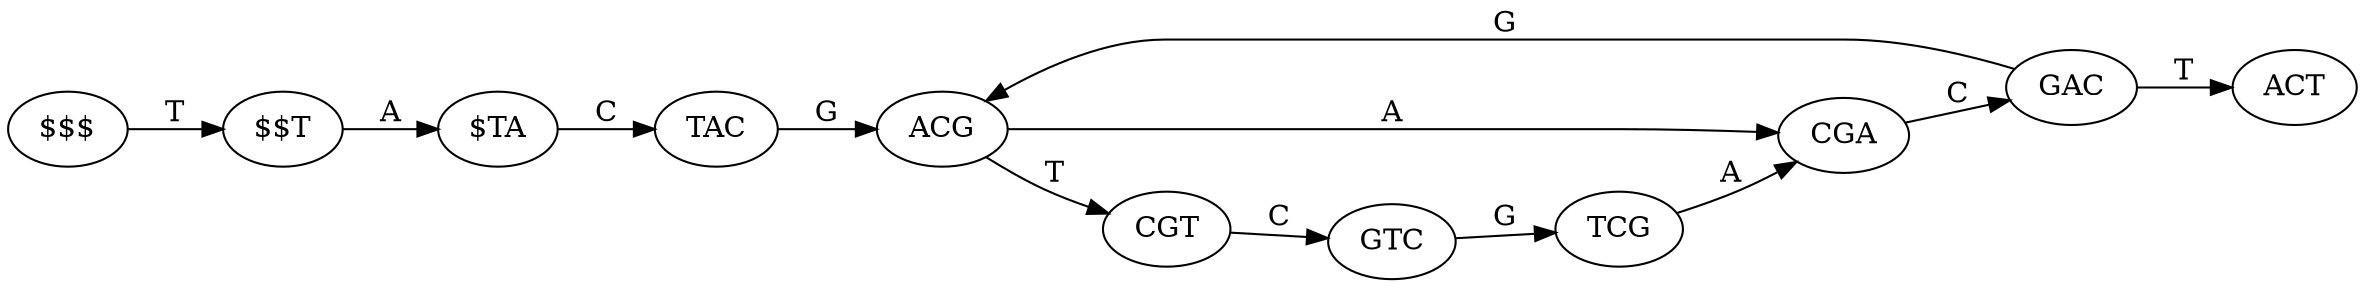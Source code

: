 digraph sample{
    rankdir="LR";
	"$$$" -> "$$T" [ label = "T" ];
	"CGA" -> "GAC" [ label = "C" ];
	"$TA" -> "TAC" [ label = "C" ];
	"GAC" -> "ACG" [ label = "G" ];
	"GAC" -> "ACT" [ label = "T" ];
	"TAC" -> "ACG" [ label = "G" ];
	"GTC" -> "TCG" [ label = "G" ];
	"ACG" -> "CGA" [ label = "A" ];
	"ACG" -> "CGT" [ label = "T" ];
	"TCG" -> "CGA" [ label = "A" ];
	"$$T" -> "$TA" [ label = "A" ];
	"CGT" -> "GTC" [ label = "C" ];
}